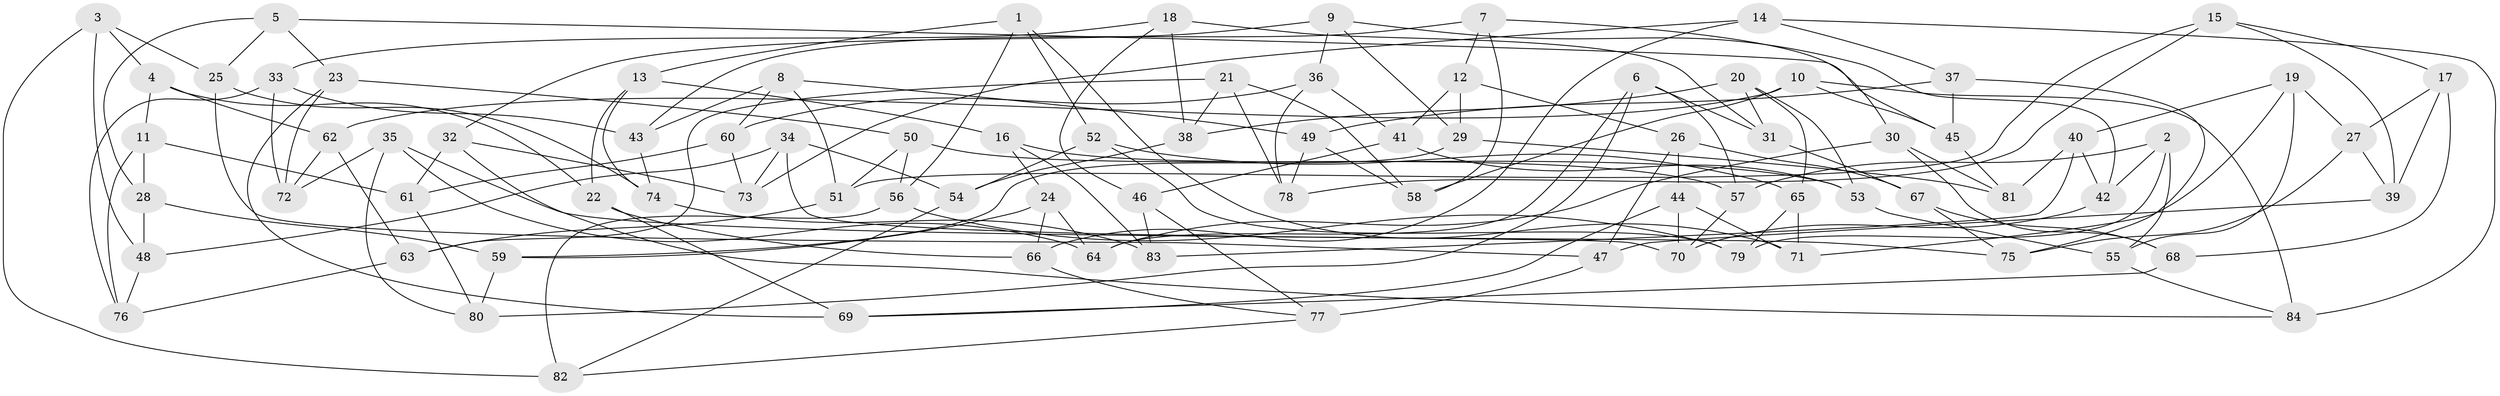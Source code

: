 // Generated by graph-tools (version 1.1) at 2025/27/03/09/25 03:27:01]
// undirected, 84 vertices, 168 edges
graph export_dot {
graph [start="1"]
  node [color=gray90,style=filled];
  1;
  2;
  3;
  4;
  5;
  6;
  7;
  8;
  9;
  10;
  11;
  12;
  13;
  14;
  15;
  16;
  17;
  18;
  19;
  20;
  21;
  22;
  23;
  24;
  25;
  26;
  27;
  28;
  29;
  30;
  31;
  32;
  33;
  34;
  35;
  36;
  37;
  38;
  39;
  40;
  41;
  42;
  43;
  44;
  45;
  46;
  47;
  48;
  49;
  50;
  51;
  52;
  53;
  54;
  55;
  56;
  57;
  58;
  59;
  60;
  61;
  62;
  63;
  64;
  65;
  66;
  67;
  68;
  69;
  70;
  71;
  72;
  73;
  74;
  75;
  76;
  77;
  78;
  79;
  80;
  81;
  82;
  83;
  84;
  1 -- 56;
  1 -- 52;
  1 -- 71;
  1 -- 13;
  2 -- 57;
  2 -- 55;
  2 -- 42;
  2 -- 79;
  3 -- 48;
  3 -- 25;
  3 -- 82;
  3 -- 4;
  4 -- 62;
  4 -- 22;
  4 -- 11;
  5 -- 23;
  5 -- 28;
  5 -- 25;
  5 -- 45;
  6 -- 57;
  6 -- 80;
  6 -- 64;
  6 -- 31;
  7 -- 12;
  7 -- 30;
  7 -- 43;
  7 -- 58;
  8 -- 43;
  8 -- 51;
  8 -- 49;
  8 -- 60;
  9 -- 42;
  9 -- 32;
  9 -- 29;
  9 -- 36;
  10 -- 45;
  10 -- 58;
  10 -- 62;
  10 -- 84;
  11 -- 28;
  11 -- 76;
  11 -- 61;
  12 -- 41;
  12 -- 26;
  12 -- 29;
  13 -- 74;
  13 -- 22;
  13 -- 16;
  14 -- 66;
  14 -- 37;
  14 -- 73;
  14 -- 84;
  15 -- 51;
  15 -- 39;
  15 -- 17;
  15 -- 78;
  16 -- 24;
  16 -- 53;
  16 -- 83;
  17 -- 68;
  17 -- 39;
  17 -- 27;
  18 -- 33;
  18 -- 31;
  18 -- 46;
  18 -- 38;
  19 -- 71;
  19 -- 55;
  19 -- 27;
  19 -- 40;
  20 -- 38;
  20 -- 31;
  20 -- 53;
  20 -- 65;
  21 -- 38;
  21 -- 78;
  21 -- 58;
  21 -- 63;
  22 -- 69;
  22 -- 66;
  23 -- 69;
  23 -- 72;
  23 -- 50;
  24 -- 59;
  24 -- 66;
  24 -- 64;
  25 -- 47;
  25 -- 74;
  26 -- 47;
  26 -- 44;
  26 -- 67;
  27 -- 75;
  27 -- 39;
  28 -- 48;
  28 -- 59;
  29 -- 81;
  29 -- 59;
  30 -- 64;
  30 -- 68;
  30 -- 81;
  31 -- 67;
  32 -- 61;
  32 -- 73;
  32 -- 84;
  33 -- 72;
  33 -- 76;
  33 -- 43;
  34 -- 48;
  34 -- 70;
  34 -- 54;
  34 -- 73;
  35 -- 75;
  35 -- 72;
  35 -- 80;
  35 -- 64;
  36 -- 60;
  36 -- 41;
  36 -- 78;
  37 -- 45;
  37 -- 49;
  37 -- 75;
  38 -- 54;
  39 -- 47;
  40 -- 81;
  40 -- 42;
  40 -- 83;
  41 -- 46;
  41 -- 53;
  42 -- 70;
  43 -- 74;
  44 -- 70;
  44 -- 69;
  44 -- 71;
  45 -- 81;
  46 -- 77;
  46 -- 83;
  47 -- 77;
  48 -- 76;
  49 -- 78;
  49 -- 58;
  50 -- 57;
  50 -- 51;
  50 -- 56;
  51 -- 63;
  52 -- 79;
  52 -- 65;
  52 -- 54;
  53 -- 55;
  54 -- 82;
  55 -- 84;
  56 -- 79;
  56 -- 82;
  57 -- 70;
  59 -- 80;
  60 -- 61;
  60 -- 73;
  61 -- 80;
  62 -- 63;
  62 -- 72;
  63 -- 76;
  65 -- 79;
  65 -- 71;
  66 -- 77;
  67 -- 68;
  67 -- 75;
  68 -- 69;
  74 -- 83;
  77 -- 82;
}
